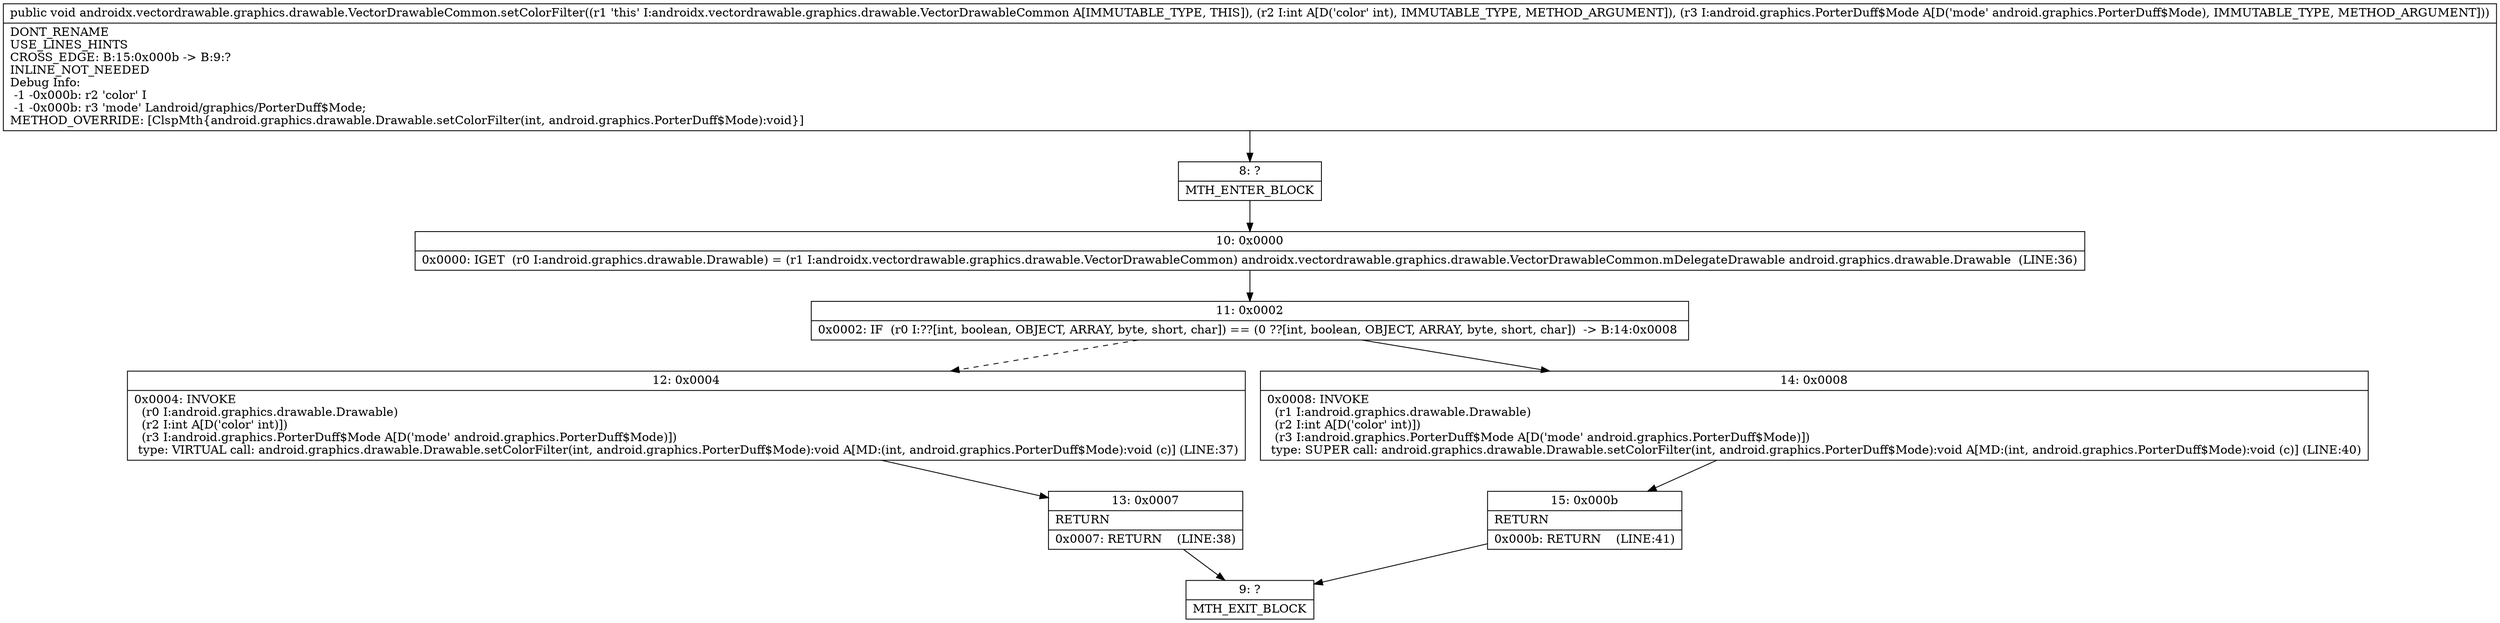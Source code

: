 digraph "CFG forandroidx.vectordrawable.graphics.drawable.VectorDrawableCommon.setColorFilter(ILandroid\/graphics\/PorterDuff$Mode;)V" {
Node_8 [shape=record,label="{8\:\ ?|MTH_ENTER_BLOCK\l}"];
Node_10 [shape=record,label="{10\:\ 0x0000|0x0000: IGET  (r0 I:android.graphics.drawable.Drawable) = (r1 I:androidx.vectordrawable.graphics.drawable.VectorDrawableCommon) androidx.vectordrawable.graphics.drawable.VectorDrawableCommon.mDelegateDrawable android.graphics.drawable.Drawable  (LINE:36)\l}"];
Node_11 [shape=record,label="{11\:\ 0x0002|0x0002: IF  (r0 I:??[int, boolean, OBJECT, ARRAY, byte, short, char]) == (0 ??[int, boolean, OBJECT, ARRAY, byte, short, char])  \-\> B:14:0x0008 \l}"];
Node_12 [shape=record,label="{12\:\ 0x0004|0x0004: INVOKE  \l  (r0 I:android.graphics.drawable.Drawable)\l  (r2 I:int A[D('color' int)])\l  (r3 I:android.graphics.PorterDuff$Mode A[D('mode' android.graphics.PorterDuff$Mode)])\l type: VIRTUAL call: android.graphics.drawable.Drawable.setColorFilter(int, android.graphics.PorterDuff$Mode):void A[MD:(int, android.graphics.PorterDuff$Mode):void (c)] (LINE:37)\l}"];
Node_13 [shape=record,label="{13\:\ 0x0007|RETURN\l|0x0007: RETURN    (LINE:38)\l}"];
Node_9 [shape=record,label="{9\:\ ?|MTH_EXIT_BLOCK\l}"];
Node_14 [shape=record,label="{14\:\ 0x0008|0x0008: INVOKE  \l  (r1 I:android.graphics.drawable.Drawable)\l  (r2 I:int A[D('color' int)])\l  (r3 I:android.graphics.PorterDuff$Mode A[D('mode' android.graphics.PorterDuff$Mode)])\l type: SUPER call: android.graphics.drawable.Drawable.setColorFilter(int, android.graphics.PorterDuff$Mode):void A[MD:(int, android.graphics.PorterDuff$Mode):void (c)] (LINE:40)\l}"];
Node_15 [shape=record,label="{15\:\ 0x000b|RETURN\l|0x000b: RETURN    (LINE:41)\l}"];
MethodNode[shape=record,label="{public void androidx.vectordrawable.graphics.drawable.VectorDrawableCommon.setColorFilter((r1 'this' I:androidx.vectordrawable.graphics.drawable.VectorDrawableCommon A[IMMUTABLE_TYPE, THIS]), (r2 I:int A[D('color' int), IMMUTABLE_TYPE, METHOD_ARGUMENT]), (r3 I:android.graphics.PorterDuff$Mode A[D('mode' android.graphics.PorterDuff$Mode), IMMUTABLE_TYPE, METHOD_ARGUMENT]))  | DONT_RENAME\lUSE_LINES_HINTS\lCROSS_EDGE: B:15:0x000b \-\> B:9:?\lINLINE_NOT_NEEDED\lDebug Info:\l  \-1 \-0x000b: r2 'color' I\l  \-1 \-0x000b: r3 'mode' Landroid\/graphics\/PorterDuff$Mode;\lMETHOD_OVERRIDE: [ClspMth\{android.graphics.drawable.Drawable.setColorFilter(int, android.graphics.PorterDuff$Mode):void\}]\l}"];
MethodNode -> Node_8;Node_8 -> Node_10;
Node_10 -> Node_11;
Node_11 -> Node_12[style=dashed];
Node_11 -> Node_14;
Node_12 -> Node_13;
Node_13 -> Node_9;
Node_14 -> Node_15;
Node_15 -> Node_9;
}

